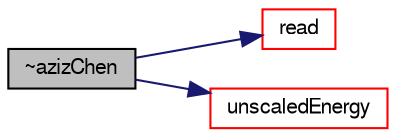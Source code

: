 digraph "~azizChen"
{
  bgcolor="transparent";
  edge [fontname="FreeSans",fontsize="10",labelfontname="FreeSans",labelfontsize="10"];
  node [fontname="FreeSans",fontsize="10",shape=record];
  rankdir="LR";
  Node2 [label="~azizChen",height=0.2,width=0.4,color="black", fillcolor="grey75", style="filled", fontcolor="black"];
  Node2 -> Node3 [color="midnightblue",fontsize="10",style="solid",fontname="FreeSans"];
  Node3 [label="read",height=0.2,width=0.4,color="red",URL="$a24446.html#a646f6b9e314f4e96310c6291a2be3579",tooltip="Read dictionary. "];
  Node2 -> Node307 [color="midnightblue",fontsize="10",style="solid",fontname="FreeSans"];
  Node307 [label="unscaledEnergy",height=0.2,width=0.4,color="red",URL="$a24446.html#a83578b87f1b5c24f33e63b3327599dff"];
}
